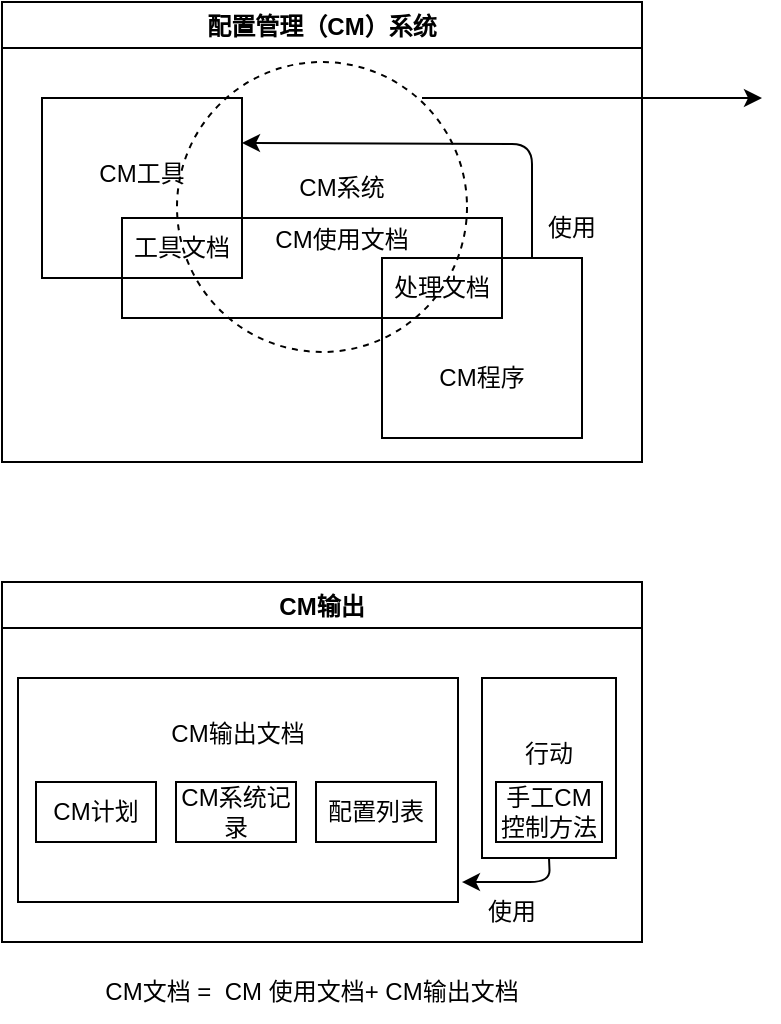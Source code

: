 <mxfile>
    <diagram id="v-Bxlj7C6kydAPu7pnH4" name="Page-1">
        <mxGraphModel dx="474" dy="449" grid="1" gridSize="10" guides="1" tooltips="1" connect="1" arrows="1" fold="1" page="1" pageScale="1" pageWidth="827" pageHeight="1169" math="0" shadow="0">
            <root>
                <mxCell id="0"/>
                <mxCell id="1" parent="0"/>
                <mxCell id="4" value="配置管理（CM）系统" style="swimlane;" vertex="1" parent="1">
                    <mxGeometry x="50" y="50" width="320" height="230" as="geometry"/>
                </mxCell>
                <mxCell id="2" value="CM工具&lt;br&gt;&lt;br&gt;" style="rounded=0;whiteSpace=wrap;html=1;" vertex="1" parent="4">
                    <mxGeometry x="20" y="48" width="100" height="90" as="geometry"/>
                </mxCell>
                <mxCell id="18" style="edgeStyle=none;html=1;exitX=0.75;exitY=0;exitDx=0;exitDy=0;entryX=1;entryY=0.25;entryDx=0;entryDy=0;endArrow=classic;endFill=1;" edge="1" parent="4" source="6" target="2">
                    <mxGeometry relative="1" as="geometry">
                        <Array as="points">
                            <mxPoint x="265" y="71"/>
                        </Array>
                    </mxGeometry>
                </mxCell>
                <mxCell id="6" value="&lt;br&gt;&lt;br&gt;CM程序" style="rounded=0;whiteSpace=wrap;html=1;" vertex="1" parent="4">
                    <mxGeometry x="190" y="128" width="100" height="90" as="geometry"/>
                </mxCell>
                <mxCell id="10" value="&lt;span&gt;工具文档&lt;/span&gt;" style="rounded=0;whiteSpace=wrap;html=1;" vertex="1" parent="4">
                    <mxGeometry x="60" y="108" width="60" height="30" as="geometry"/>
                </mxCell>
                <mxCell id="11" value="&lt;span&gt;处理文档&lt;/span&gt;" style="rounded=0;whiteSpace=wrap;html=1;" vertex="1" parent="4">
                    <mxGeometry x="190" y="128" width="60" height="30" as="geometry"/>
                </mxCell>
                <mxCell id="16" value="CM使用文档" style="text;html=1;strokeColor=none;fillColor=none;align=center;verticalAlign=middle;whiteSpace=wrap;rounded=0;" vertex="1" parent="4">
                    <mxGeometry x="130" y="104" width="80" height="30" as="geometry"/>
                </mxCell>
                <mxCell id="19" value="CM系统" style="text;html=1;strokeColor=none;fillColor=none;align=center;verticalAlign=middle;whiteSpace=wrap;rounded=0;" vertex="1" parent="4">
                    <mxGeometry x="130" y="78" width="80" height="30" as="geometry"/>
                </mxCell>
                <mxCell id="20" value="" style="rounded=0;whiteSpace=wrap;html=1;fillColor=none;" vertex="1" parent="4">
                    <mxGeometry x="60" y="108" width="190" height="50" as="geometry"/>
                </mxCell>
                <mxCell id="21" value="" style="ellipse;whiteSpace=wrap;html=1;fillColor=none;strokeColor=default;dashed=1;" vertex="1" parent="4">
                    <mxGeometry x="87.5" y="30" width="145" height="145" as="geometry"/>
                </mxCell>
                <mxCell id="22" value="" style="endArrow=classic;html=1;" edge="1" parent="4">
                    <mxGeometry width="50" height="50" relative="1" as="geometry">
                        <mxPoint x="210" y="48" as="sourcePoint"/>
                        <mxPoint x="380" y="48" as="targetPoint"/>
                    </mxGeometry>
                </mxCell>
                <mxCell id="23" value="使用" style="text;html=1;strokeColor=none;fillColor=none;align=center;verticalAlign=middle;whiteSpace=wrap;rounded=0;dashed=1;" vertex="1" parent="4">
                    <mxGeometry x="260" y="98" width="50" height="30" as="geometry"/>
                </mxCell>
                <mxCell id="25" value="CM输出" style="swimlane;" vertex="1" parent="1">
                    <mxGeometry x="50" y="340" width="320" height="180" as="geometry"/>
                </mxCell>
                <mxCell id="26" value="CM输出文档&lt;br&gt;&lt;br&gt;&lt;br&gt;&lt;br&gt;&lt;br&gt;" style="rounded=0;whiteSpace=wrap;html=1;" vertex="1" parent="25">
                    <mxGeometry x="8" y="48" width="220" height="112" as="geometry"/>
                </mxCell>
                <mxCell id="29" value="&lt;span&gt;CM计划&lt;/span&gt;" style="rounded=0;whiteSpace=wrap;html=1;" vertex="1" parent="25">
                    <mxGeometry x="17" y="100" width="60" height="30" as="geometry"/>
                </mxCell>
                <mxCell id="38" value="&lt;span&gt;CM系统记录&lt;/span&gt;" style="rounded=0;whiteSpace=wrap;html=1;" vertex="1" parent="25">
                    <mxGeometry x="87" y="100" width="60" height="30" as="geometry"/>
                </mxCell>
                <mxCell id="39" value="&lt;span&gt;配置列表&lt;/span&gt;" style="rounded=0;whiteSpace=wrap;html=1;" vertex="1" parent="25">
                    <mxGeometry x="157" y="100" width="60" height="30" as="geometry"/>
                </mxCell>
                <mxCell id="42" style="edgeStyle=none;html=1;exitX=0.5;exitY=1;exitDx=0;exitDy=0;entryX=1.009;entryY=0.911;entryDx=0;entryDy=0;entryPerimeter=0;endArrow=classic;endFill=1;" edge="1" parent="25" source="40" target="26">
                    <mxGeometry relative="1" as="geometry">
                        <Array as="points">
                            <mxPoint x="274" y="150"/>
                        </Array>
                    </mxGeometry>
                </mxCell>
                <mxCell id="40" value="行动&lt;br&gt;&lt;br&gt;" style="rounded=0;whiteSpace=wrap;html=1;" vertex="1" parent="25">
                    <mxGeometry x="240" y="48" width="67" height="90" as="geometry"/>
                </mxCell>
                <mxCell id="41" value="手工CM控制方法" style="rounded=0;whiteSpace=wrap;html=1;" vertex="1" parent="25">
                    <mxGeometry x="247" y="100" width="53" height="30" as="geometry"/>
                </mxCell>
                <mxCell id="43" value="使用" style="text;html=1;strokeColor=none;fillColor=none;align=center;verticalAlign=middle;whiteSpace=wrap;rounded=0;dashed=1;" vertex="1" parent="25">
                    <mxGeometry x="230" y="150" width="50" height="30" as="geometry"/>
                </mxCell>
                <mxCell id="44" value="CM文档 =&amp;nbsp; CM 使用文档+ CM输出文档" style="text;html=1;strokeColor=none;fillColor=none;align=center;verticalAlign=middle;whiteSpace=wrap;rounded=0;dashed=1;" vertex="1" parent="1">
                    <mxGeometry x="80" y="530" width="250" height="30" as="geometry"/>
                </mxCell>
            </root>
        </mxGraphModel>
    </diagram>
</mxfile>